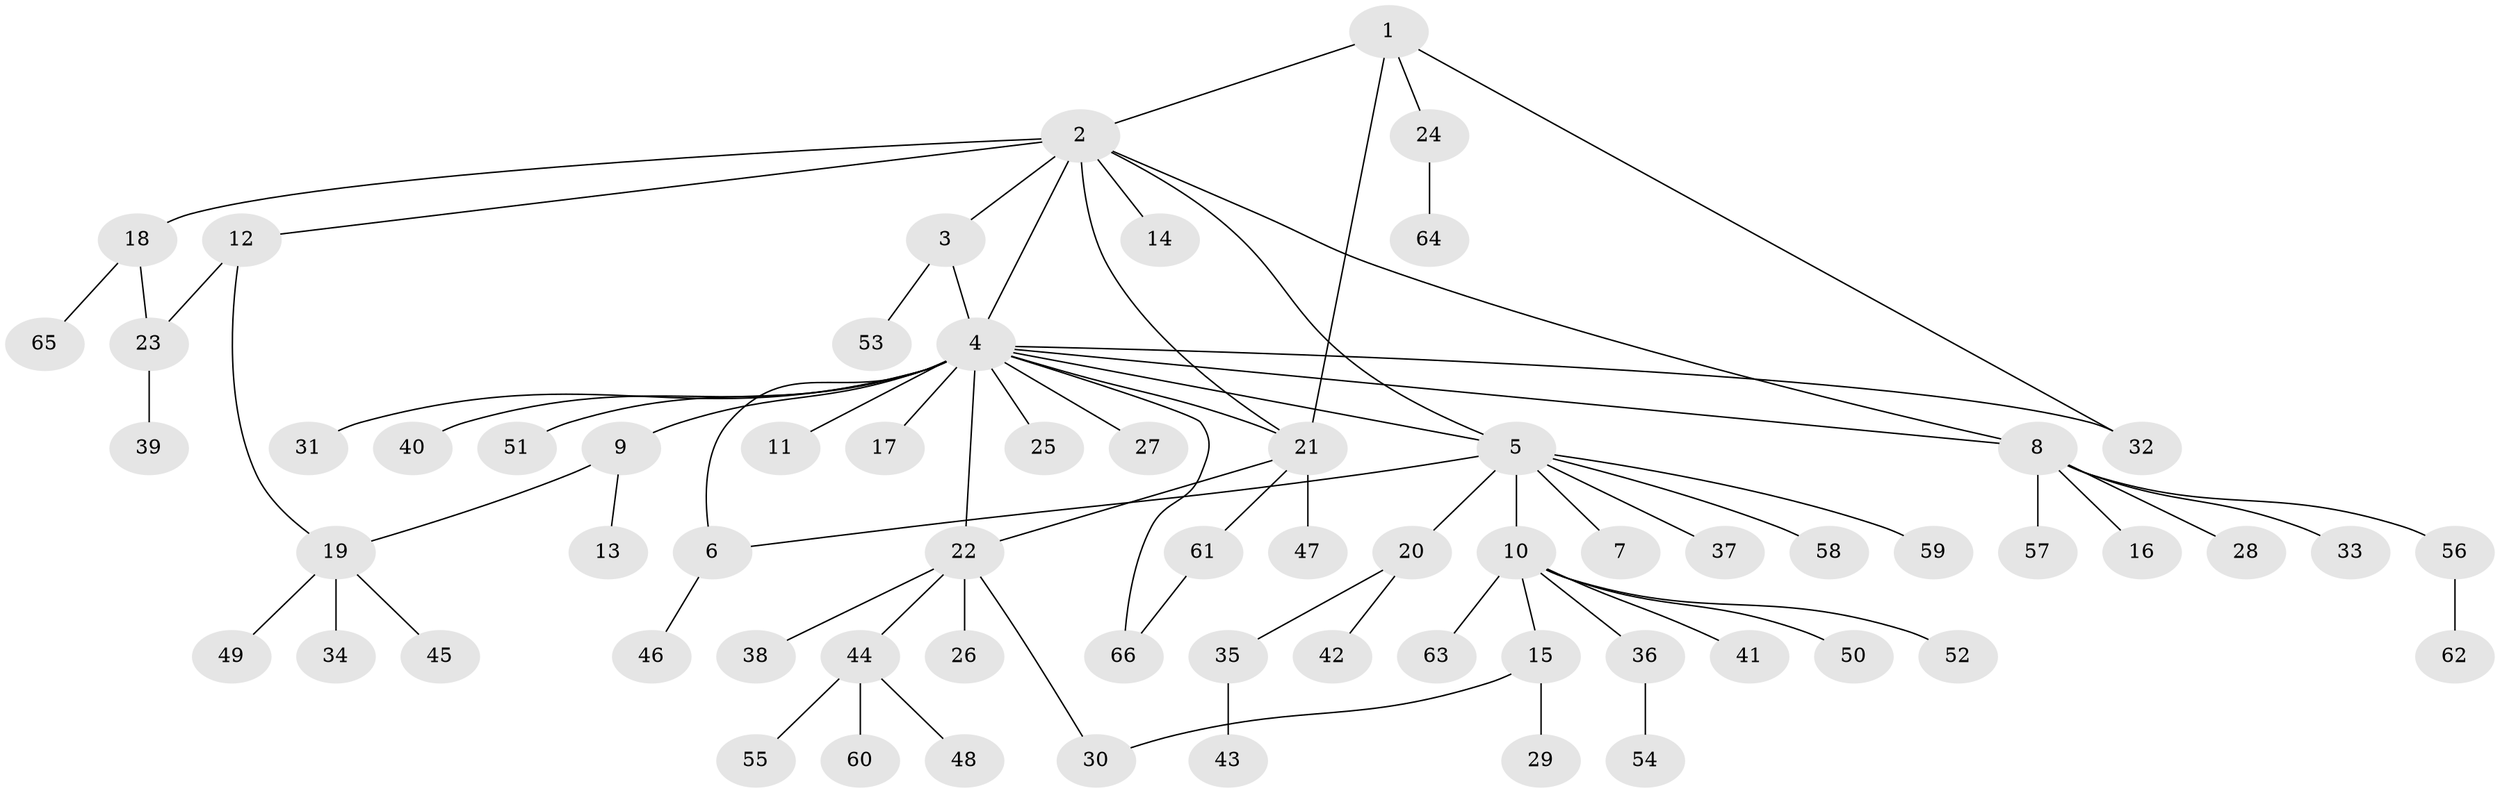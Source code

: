// coarse degree distribution, {7: 0.043478260869565216, 2: 0.17391304347826086, 16: 0.021739130434782608, 8: 0.021739130434782608, 6: 0.08695652173913043, 1: 0.6086956521739131, 3: 0.043478260869565216}
// Generated by graph-tools (version 1.1) at 2025/23/03/03/25 07:23:51]
// undirected, 66 vertices, 77 edges
graph export_dot {
graph [start="1"]
  node [color=gray90,style=filled];
  1;
  2;
  3;
  4;
  5;
  6;
  7;
  8;
  9;
  10;
  11;
  12;
  13;
  14;
  15;
  16;
  17;
  18;
  19;
  20;
  21;
  22;
  23;
  24;
  25;
  26;
  27;
  28;
  29;
  30;
  31;
  32;
  33;
  34;
  35;
  36;
  37;
  38;
  39;
  40;
  41;
  42;
  43;
  44;
  45;
  46;
  47;
  48;
  49;
  50;
  51;
  52;
  53;
  54;
  55;
  56;
  57;
  58;
  59;
  60;
  61;
  62;
  63;
  64;
  65;
  66;
  1 -- 2;
  1 -- 21;
  1 -- 24;
  1 -- 32;
  2 -- 3;
  2 -- 4;
  2 -- 5;
  2 -- 8;
  2 -- 12;
  2 -- 14;
  2 -- 18;
  2 -- 21;
  3 -- 4;
  3 -- 53;
  4 -- 5;
  4 -- 6;
  4 -- 8;
  4 -- 9;
  4 -- 11;
  4 -- 17;
  4 -- 21;
  4 -- 22;
  4 -- 25;
  4 -- 27;
  4 -- 31;
  4 -- 32;
  4 -- 40;
  4 -- 51;
  4 -- 66;
  5 -- 6;
  5 -- 7;
  5 -- 10;
  5 -- 20;
  5 -- 37;
  5 -- 58;
  5 -- 59;
  6 -- 46;
  8 -- 16;
  8 -- 28;
  8 -- 33;
  8 -- 56;
  8 -- 57;
  9 -- 13;
  9 -- 19;
  10 -- 15;
  10 -- 36;
  10 -- 41;
  10 -- 50;
  10 -- 52;
  10 -- 63;
  12 -- 19;
  12 -- 23;
  15 -- 29;
  15 -- 30;
  18 -- 23;
  18 -- 65;
  19 -- 34;
  19 -- 45;
  19 -- 49;
  20 -- 35;
  20 -- 42;
  21 -- 22;
  21 -- 47;
  21 -- 61;
  22 -- 26;
  22 -- 30;
  22 -- 38;
  22 -- 44;
  23 -- 39;
  24 -- 64;
  35 -- 43;
  36 -- 54;
  44 -- 48;
  44 -- 55;
  44 -- 60;
  56 -- 62;
  61 -- 66;
}
